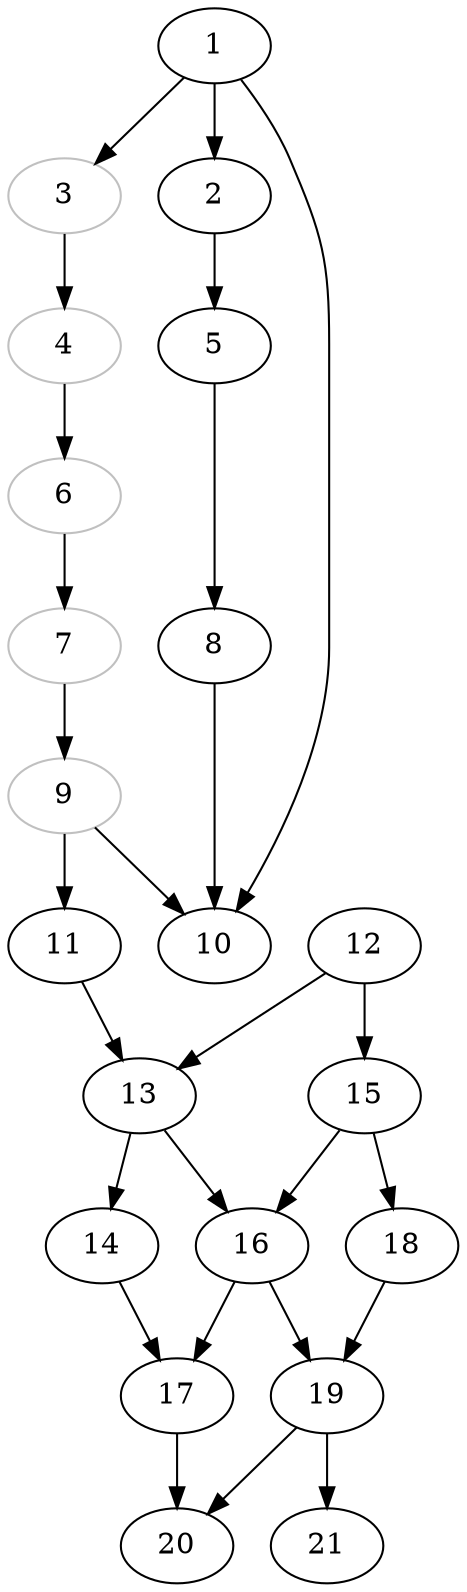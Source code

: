 digraph g {
    3 [color=gray]
    4 [color=gray]
    6 [color=gray]
    7 [color=gray]
    9 [color=gray]
    1 -> 2
    1 -> 3 
    1 -> 10
    2 -> 5
    3 -> 4
    4 -> 6
    5 -> 8
    6 -> 7
    7 -> 9
    8 -> 10
    9 -> 10
    9 -> 11
    11 -> 13
    12 -> 13
    12 -> 15
    13 -> 14
    13 -> 16
    14 -> 17
    15 -> 16
    15 -> 18
    16 -> 17
    16 -> 19
    17 -> 20
    18 -> 19
    19 -> 20
    19 -> 21
}

